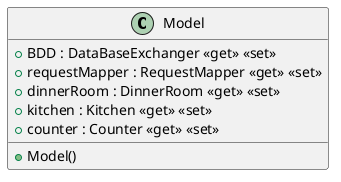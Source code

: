 @startuml
class Model {
    + BDD : DataBaseExchanger <<get>> <<set>>
    + requestMapper : RequestMapper <<get>> <<set>>
    + dinnerRoom : DinnerRoom <<get>> <<set>>
    + kitchen : Kitchen <<get>> <<set>>
    + counter : Counter <<get>> <<set>>
    + Model()
}
@enduml

